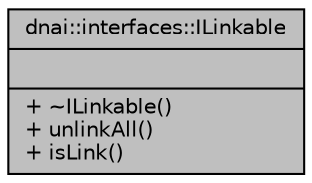 digraph "dnai::interfaces::ILinkable"
{
  edge [fontname="Helvetica",fontsize="10",labelfontname="Helvetica",labelfontsize="10"];
  node [fontname="Helvetica",fontsize="10",shape=record];
  Node1 [label="{dnai::interfaces::ILinkable\n||+ ~ILinkable()\l+ unlinkAll()\l+ isLink()\l}",height=0.2,width=0.4,color="black", fillcolor="grey75", style="filled", fontcolor="black"];
}
